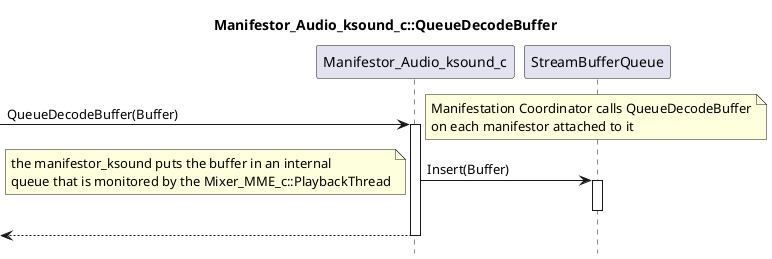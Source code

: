 @startuml
title Manifestor_Audio_ksound_c::QueueDecodeBuffer

hide footbox
participant "Manifestor_Audio_ksound_c" as manifestor_ksound
participant "StreamBufferQueue" as bufferQueue


[-> manifestor_ksound: QueueDecodeBuffer(Buffer)
note left
    Manifestation Coordinator calls QueueDecodeBuffer
    on each manifestor attached to it
end note
activate  manifestor_ksound
manifestor_ksound -> bufferQueue: Insert(Buffer)
note left
    the manifestor_ksound puts the buffer in an internal
    queue that is monitored by the Mixer_MME_c::PlaybackThread
end note
activate bufferQueue
deactivate bufferQueue

[<-- manifestor_ksound
deactivate manifestor_ksound

@enduml
